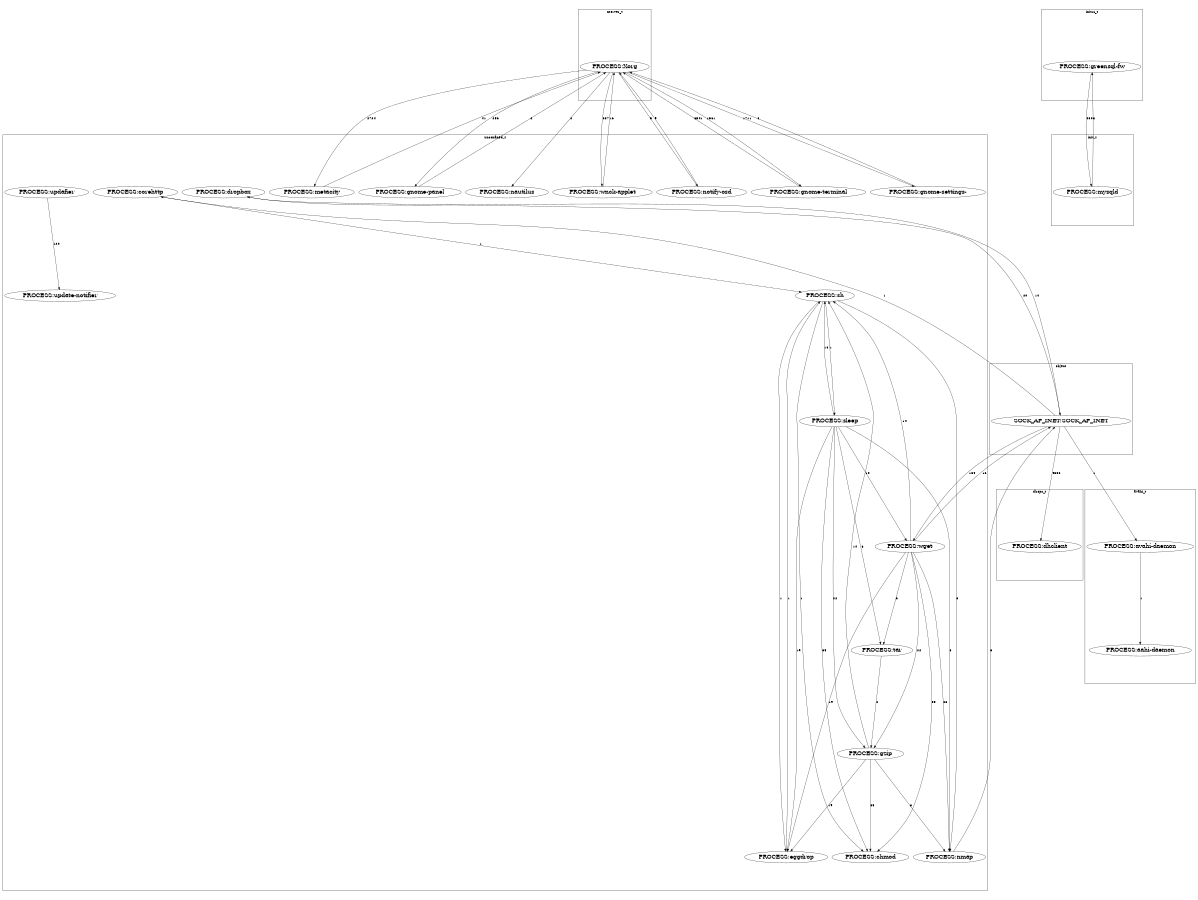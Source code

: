 digraph G {
	size="8,6"; ratio=fill; node[fontsize=24];
	"PROCESS:gnome-terminal" -> "PROCESS:Xorg" [label=8541] ;
	"PROCESS:Xorg" -> "PROCESS:gnome-terminal" [label=1561] ;
	"PROCESS:Xorg" -> "PROCESS:gnome-settings-" [label=1711] ;
	"PROCESS:Xorg" -> "PROCESS:metacity" [label=2724] ;
	"PROCESS:Xorg" -> "PROCESS:gnome-panel" [label=256] ;
	"PROCESS:Xorg" -> "PROCESS:wnck-applet" [label=337] ;
	"PROCESS:Xorg" -> "PROCESS:notify-osd" [label=5] ;
	"PROCESS:Xorg" -> "PROCESS:nautilus" [label=2] ;
	"PROCESS:sh" -> "PROCESS:sleep" [label=1] ;
	"PROCESS:sh" -> "PROCESS:chmod" [label=1] ;
	"PROCESS:sh" -> "PROCESS:eggdrop" [label=1] ;
	"PROCESS:sh" -> "PROCESS:nmap" [label=8] ;
	"PROCESS:sleep" -> "PROCESS:gzip" [label=22] ;
	"PROCESS:sleep" -> "PROCESS:sh" [label=14] ;
	"PROCESS:sleep" -> "PROCESS:nmap" [label=8] ;
	"PROCESS:sleep" -> "PROCESS:wget" [label=10] ;
	"PROCESS:sleep" -> "PROCESS:tar" [label=6] ;
	"PROCESS:sleep" -> "PROCESS:chmod" [label=35] ;
	"PROCESS:sleep" -> "PROCESS:eggdrop" [label=19] ;
	"PROCESS:corehttp" -> "PROCESS:sh" [label=1] ;
	"SOCK_AF_INET:SOCK_AF_INET" -> "PROCESS:corehttp" [label=1] ;
	"SOCK_AF_INET:SOCK_AF_INET" -> "PROCESS:dhclient" [label=4336] ;
	"SOCK_AF_INET:SOCK_AF_INET" -> "PROCESS:dropbox" [label=20] ;
	"SOCK_AF_INET:SOCK_AF_INET" -> "PROCESS:avahi-daemon" [label=1] ;
	"SOCK_AF_INET:SOCK_AF_INET" -> "PROCESS:wget" [label=134] ;
	"PROCESS:gnome-settings-" -> "PROCESS:Xorg" [label=4] ;
	"PROCESS:dropbox" -> "SOCK_AF_INET:SOCK_AF_INET" [label=14] ;
	"PROCESS:avahi-daemon" -> "PROCESS:aahi-daemon" [label=1] ;
	"PROCESS:metacity" -> "PROCESS:Xorg" [label=41] ;
	"PROCESS:gnome-panel" -> "PROCESS:Xorg" [label=2] ;
	"PROCESS:wnck-applet" -> "PROCESS:Xorg" [label=16] ;
	"PROCESS:notify-osd" -> "PROCESS:Xorg" [label=9] ;
	"PROCESS:updafier" -> "PROCESS:update-notifier" [label=120] ;
	"PROCESS:greensql-fw" -> "PROCESS:mysqld" [label=430] ;
	"PROCESS:mysqld" -> "PROCESS:greensql-fw" [label=8] ;
	"PROCESS:wget" -> "SOCK_AF_INET:SOCK_AF_INET" [label=16] ;
	"PROCESS:wget" -> "PROCESS:gzip" [label=22] ;
	"PROCESS:wget" -> "PROCESS:sh" [label=14] ;
	"PROCESS:wget" -> "PROCESS:nmap" [label=28] ;
	"PROCESS:wget" -> "PROCESS:tar" [label=6] ;
	"PROCESS:wget" -> "PROCESS:chmod" [label=35] ;
	"PROCESS:wget" -> "PROCESS:eggdrop" [label=19] ;
	"PROCESS:tar" -> "PROCESS:gzip" [label=2] ;
	"PROCESS:gzip" -> "PROCESS:sh" [label=14] ;
	"PROCESS:gzip" -> "PROCESS:nmap" [label=8] ;
	"PROCESS:gzip" -> "PROCESS:chmod" [label=35] ;
	"PROCESS:gzip" -> "PROCESS:eggdrop" [label=19] ;
	"PROCESS:eggdrop" -> "PROCESS:sh" [label=1] ;
	"PROCESS:nmap" -> "SOCK_AF_INET:SOCK_AF_INET" [label=3] ;

	subgraph "cluster_unconfined_t" {
		label="unconfined_t";
		"PROCESS:gnome-terminal" ;
		"PROCESS:sh" ;
		"PROCESS:sleep" ;
		"PROCESS:corehttp" ;
		"PROCESS:gnome-settings-" ;
		"PROCESS:dropbox" ;
		"PROCESS:nautilus" ;
		"PROCESS:metacity" ;
		"PROCESS:gnome-panel" ;
		"PROCESS:wnck-applet" ;
		"PROCESS:notify-osd" ;
		"PROCESS:update-notifier" ;
		"PROCESS:updafier" ;
		"PROCESS:wget" ;
		"PROCESS:tar" ;
		"PROCESS:gzip" ;
		"PROCESS:chmod" ;
		"PROCESS:eggdrop" ;
		"PROCESS:nmap" ;
	}
	subgraph "cluster_xserver_t" {
		label="xserver_t";
		"PROCESS:Xorg" ;
	}
	subgraph "cluster_object" {
		label="object";
		"SOCK_AF_INET:SOCK_AF_INET" ;
	}
	subgraph "cluster_avahi_t" {
		label="avahi_t";
		"PROCESS:avahi-daemon" ;
		"PROCESS:aahi-daemon" ;
	}
	subgraph "cluster_dhcpc_t" {
		label="dhcpc_t";
		"PROCESS:dhclient" ;
	}
	subgraph "cluster_hald_t" {
		label="hald_t";
	}
	subgraph "cluster_initrc_t" {
		label="initrc_t";
		"PROCESS:greensql-fw" ;
	}
	subgraph "cluster_init_t" {
		label="init_t";
		"PROCESS:mysqld" ;
	}
}
